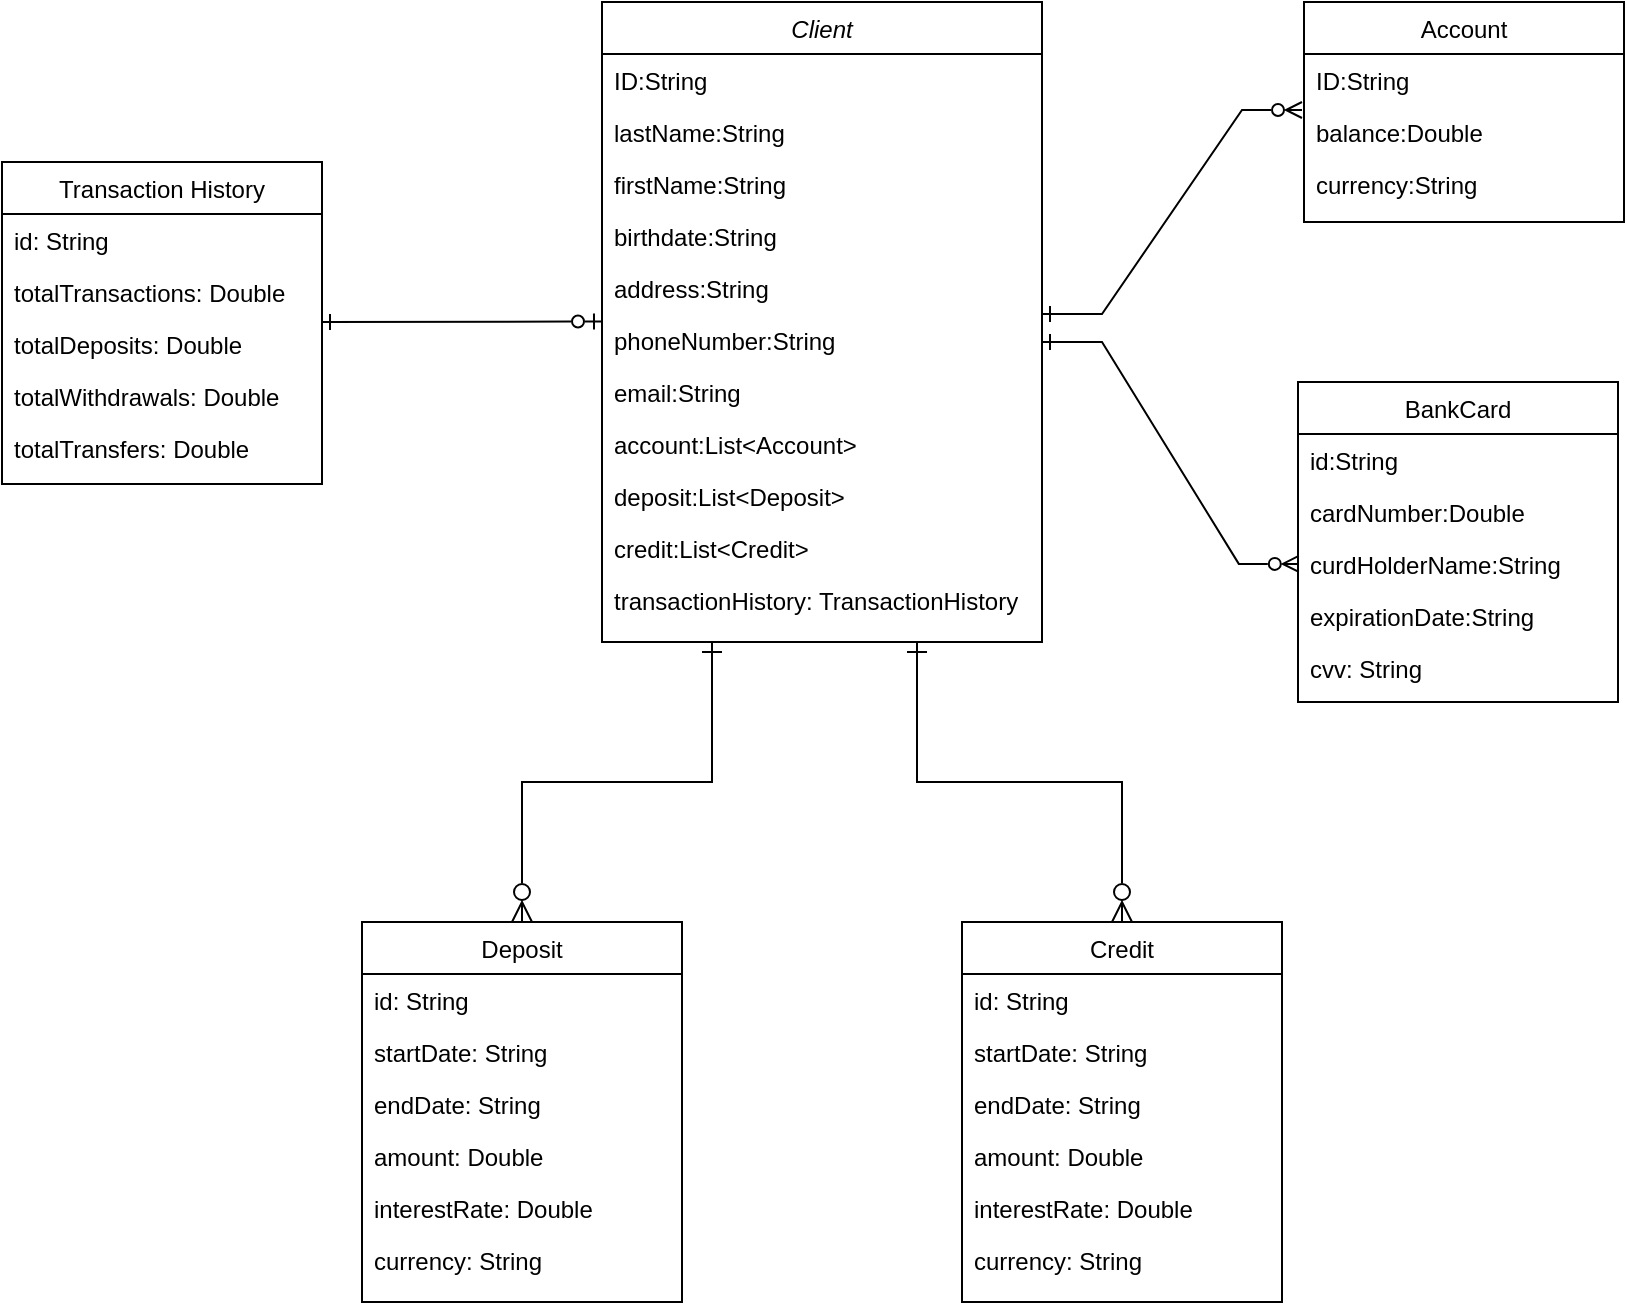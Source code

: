 <mxfile version="22.0.6" type="device">
  <diagram id="C5RBs43oDa-KdzZeNtuy" name="Page-1">
    <mxGraphModel dx="1489" dy="360" grid="1" gridSize="10" guides="1" tooltips="1" connect="1" arrows="1" fold="1" page="1" pageScale="1" pageWidth="827" pageHeight="1169" math="0" shadow="0">
      <root>
        <mxCell id="WIyWlLk6GJQsqaUBKTNV-0" />
        <mxCell id="WIyWlLk6GJQsqaUBKTNV-1" parent="WIyWlLk6GJQsqaUBKTNV-0" />
        <mxCell id="zkfFHV4jXpPFQw0GAbJ--0" value="Client" style="swimlane;fontStyle=2;align=center;verticalAlign=top;childLayout=stackLayout;horizontal=1;startSize=26;horizontalStack=0;resizeParent=1;resizeLast=0;collapsible=1;marginBottom=0;rounded=0;shadow=0;strokeWidth=1;" parent="WIyWlLk6GJQsqaUBKTNV-1" vertex="1">
          <mxGeometry x="220" y="490" width="220" height="320" as="geometry">
            <mxRectangle x="230" y="140" width="160" height="26" as="alternateBounds" />
          </mxGeometry>
        </mxCell>
        <mxCell id="zkfFHV4jXpPFQw0GAbJ--1" value="ID:String" style="text;align=left;verticalAlign=top;spacingLeft=4;spacingRight=4;overflow=hidden;rotatable=0;points=[[0,0.5],[1,0.5]];portConstraint=eastwest;" parent="zkfFHV4jXpPFQw0GAbJ--0" vertex="1">
          <mxGeometry y="26" width="220" height="26" as="geometry" />
        </mxCell>
        <mxCell id="zkfFHV4jXpPFQw0GAbJ--2" value="lastName:String" style="text;align=left;verticalAlign=top;spacingLeft=4;spacingRight=4;overflow=hidden;rotatable=0;points=[[0,0.5],[1,0.5]];portConstraint=eastwest;rounded=0;shadow=0;html=0;" parent="zkfFHV4jXpPFQw0GAbJ--0" vertex="1">
          <mxGeometry y="52" width="220" height="26" as="geometry" />
        </mxCell>
        <mxCell id="Ehd3RA8B9Q-kwoYgOd_b-2" value="firstName:String" style="text;align=left;verticalAlign=top;spacingLeft=4;spacingRight=4;overflow=hidden;rotatable=0;points=[[0,0.5],[1,0.5]];portConstraint=eastwest;rounded=0;shadow=0;html=0;" parent="zkfFHV4jXpPFQw0GAbJ--0" vertex="1">
          <mxGeometry y="78" width="220" height="26" as="geometry" />
        </mxCell>
        <mxCell id="Ehd3RA8B9Q-kwoYgOd_b-3" value="birthdate:String" style="text;align=left;verticalAlign=top;spacingLeft=4;spacingRight=4;overflow=hidden;rotatable=0;points=[[0,0.5],[1,0.5]];portConstraint=eastwest;rounded=0;shadow=0;html=0;" parent="zkfFHV4jXpPFQw0GAbJ--0" vertex="1">
          <mxGeometry y="104" width="220" height="26" as="geometry" />
        </mxCell>
        <mxCell id="Ehd3RA8B9Q-kwoYgOd_b-4" value="address:String" style="text;align=left;verticalAlign=top;spacingLeft=4;spacingRight=4;overflow=hidden;rotatable=0;points=[[0,0.5],[1,0.5]];portConstraint=eastwest;rounded=0;shadow=0;html=0;" parent="zkfFHV4jXpPFQw0GAbJ--0" vertex="1">
          <mxGeometry y="130" width="220" height="26" as="geometry" />
        </mxCell>
        <mxCell id="Ehd3RA8B9Q-kwoYgOd_b-5" value="phoneNumber:String&#xa;" style="text;align=left;verticalAlign=top;spacingLeft=4;spacingRight=4;overflow=hidden;rotatable=0;points=[[0,0.5],[1,0.5]];portConstraint=eastwest;rounded=0;shadow=0;html=0;" parent="zkfFHV4jXpPFQw0GAbJ--0" vertex="1">
          <mxGeometry y="156" width="220" height="26" as="geometry" />
        </mxCell>
        <mxCell id="Ehd3RA8B9Q-kwoYgOd_b-6" value="email:String" style="text;align=left;verticalAlign=top;spacingLeft=4;spacingRight=4;overflow=hidden;rotatable=0;points=[[0,0.5],[1,0.5]];portConstraint=eastwest;rounded=0;shadow=0;html=0;" parent="zkfFHV4jXpPFQw0GAbJ--0" vertex="1">
          <mxGeometry y="182" width="220" height="26" as="geometry" />
        </mxCell>
        <mxCell id="Ehd3RA8B9Q-kwoYgOd_b-9" value="account:List&lt;Account&gt;&#xa;" style="text;align=left;verticalAlign=top;spacingLeft=4;spacingRight=4;overflow=hidden;rotatable=0;points=[[0,0.5],[1,0.5]];portConstraint=eastwest;rounded=0;shadow=0;html=0;" parent="zkfFHV4jXpPFQw0GAbJ--0" vertex="1">
          <mxGeometry y="208" width="220" height="26" as="geometry" />
        </mxCell>
        <mxCell id="Ehd3RA8B9Q-kwoYgOd_b-7" value="deposit:List&lt;Deposit&gt;" style="text;align=left;verticalAlign=top;spacingLeft=4;spacingRight=4;overflow=hidden;rotatable=0;points=[[0,0.5],[1,0.5]];portConstraint=eastwest;rounded=0;shadow=0;html=0;" parent="zkfFHV4jXpPFQw0GAbJ--0" vertex="1">
          <mxGeometry y="234" width="220" height="26" as="geometry" />
        </mxCell>
        <mxCell id="Ehd3RA8B9Q-kwoYgOd_b-8" value="credit:List&lt;Credit&gt;" style="text;align=left;verticalAlign=top;spacingLeft=4;spacingRight=4;overflow=hidden;rotatable=0;points=[[0,0.5],[1,0.5]];portConstraint=eastwest;rounded=0;shadow=0;html=0;" parent="zkfFHV4jXpPFQw0GAbJ--0" vertex="1">
          <mxGeometry y="260" width="220" height="26" as="geometry" />
        </mxCell>
        <mxCell id="zkfFHV4jXpPFQw0GAbJ--3" value="transactionHistory: TransactionHistory" style="text;align=left;verticalAlign=top;spacingLeft=4;spacingRight=4;overflow=hidden;rotatable=0;points=[[0,0.5],[1,0.5]];portConstraint=eastwest;rounded=0;shadow=0;html=0;" parent="zkfFHV4jXpPFQw0GAbJ--0" vertex="1">
          <mxGeometry y="286" width="220" height="26" as="geometry" />
        </mxCell>
        <mxCell id="zkfFHV4jXpPFQw0GAbJ--17" value="Account" style="swimlane;fontStyle=0;align=center;verticalAlign=top;childLayout=stackLayout;horizontal=1;startSize=26;horizontalStack=0;resizeParent=1;resizeLast=0;collapsible=1;marginBottom=0;rounded=0;shadow=0;strokeWidth=1;" parent="WIyWlLk6GJQsqaUBKTNV-1" vertex="1">
          <mxGeometry x="571" y="490" width="160" height="110" as="geometry">
            <mxRectangle x="550" y="140" width="160" height="26" as="alternateBounds" />
          </mxGeometry>
        </mxCell>
        <mxCell id="zkfFHV4jXpPFQw0GAbJ--18" value="ID:String" style="text;align=left;verticalAlign=top;spacingLeft=4;spacingRight=4;overflow=hidden;rotatable=0;points=[[0,0.5],[1,0.5]];portConstraint=eastwest;" parent="zkfFHV4jXpPFQw0GAbJ--17" vertex="1">
          <mxGeometry y="26" width="160" height="26" as="geometry" />
        </mxCell>
        <mxCell id="zkfFHV4jXpPFQw0GAbJ--19" value="balance:Double" style="text;align=left;verticalAlign=top;spacingLeft=4;spacingRight=4;overflow=hidden;rotatable=0;points=[[0,0.5],[1,0.5]];portConstraint=eastwest;rounded=0;shadow=0;html=0;" parent="zkfFHV4jXpPFQw0GAbJ--17" vertex="1">
          <mxGeometry y="52" width="160" height="26" as="geometry" />
        </mxCell>
        <mxCell id="zkfFHV4jXpPFQw0GAbJ--21" value="currency:String" style="text;align=left;verticalAlign=top;spacingLeft=4;spacingRight=4;overflow=hidden;rotatable=0;points=[[0,0.5],[1,0.5]];portConstraint=eastwest;rounded=0;shadow=0;html=0;" parent="zkfFHV4jXpPFQw0GAbJ--17" vertex="1">
          <mxGeometry y="78" width="160" height="26" as="geometry" />
        </mxCell>
        <mxCell id="Ehd3RA8B9Q-kwoYgOd_b-22" value="Credit" style="swimlane;fontStyle=0;align=center;verticalAlign=top;childLayout=stackLayout;horizontal=1;startSize=26;horizontalStack=0;resizeParent=1;resizeLast=0;collapsible=1;marginBottom=0;rounded=0;shadow=0;strokeWidth=1;" parent="WIyWlLk6GJQsqaUBKTNV-1" vertex="1">
          <mxGeometry x="400" y="950" width="160" height="190" as="geometry">
            <mxRectangle x="550" y="140" width="160" height="26" as="alternateBounds" />
          </mxGeometry>
        </mxCell>
        <mxCell id="Ehd3RA8B9Q-kwoYgOd_b-23" value="id: String" style="text;align=left;verticalAlign=top;spacingLeft=4;spacingRight=4;overflow=hidden;rotatable=0;points=[[0,0.5],[1,0.5]];portConstraint=eastwest;" parent="Ehd3RA8B9Q-kwoYgOd_b-22" vertex="1">
          <mxGeometry y="26" width="160" height="26" as="geometry" />
        </mxCell>
        <mxCell id="kjXsgwascrdQYmjUazu2-12" value="startDate: String" style="text;align=left;verticalAlign=top;spacingLeft=4;spacingRight=4;overflow=hidden;rotatable=0;points=[[0,0.5],[1,0.5]];portConstraint=eastwest;rounded=0;shadow=0;html=0;" parent="Ehd3RA8B9Q-kwoYgOd_b-22" vertex="1">
          <mxGeometry y="52" width="160" height="26" as="geometry" />
        </mxCell>
        <mxCell id="kjXsgwascrdQYmjUazu2-13" value="endDate: String" style="text;align=left;verticalAlign=top;spacingLeft=4;spacingRight=4;overflow=hidden;rotatable=0;points=[[0,0.5],[1,0.5]];portConstraint=eastwest;rounded=0;shadow=0;html=0;" parent="Ehd3RA8B9Q-kwoYgOd_b-22" vertex="1">
          <mxGeometry y="78" width="160" height="26" as="geometry" />
        </mxCell>
        <mxCell id="kjXsgwascrdQYmjUazu2-14" value="amount: Double" style="text;align=left;verticalAlign=top;spacingLeft=4;spacingRight=4;overflow=hidden;rotatable=0;points=[[0,0.5],[1,0.5]];portConstraint=eastwest;rounded=0;shadow=0;html=0;" parent="Ehd3RA8B9Q-kwoYgOd_b-22" vertex="1">
          <mxGeometry y="104" width="160" height="26" as="geometry" />
        </mxCell>
        <mxCell id="kjXsgwascrdQYmjUazu2-15" value="interestRate: Double" style="text;align=left;verticalAlign=top;spacingLeft=4;spacingRight=4;overflow=hidden;rotatable=0;points=[[0,0.5],[1,0.5]];portConstraint=eastwest;" parent="Ehd3RA8B9Q-kwoYgOd_b-22" vertex="1">
          <mxGeometry y="130" width="160" height="26" as="geometry" />
        </mxCell>
        <mxCell id="kjXsgwascrdQYmjUazu2-16" value="currency: String" style="text;align=left;verticalAlign=top;spacingLeft=4;spacingRight=4;overflow=hidden;rotatable=0;points=[[0,0.5],[1,0.5]];portConstraint=eastwest;" parent="Ehd3RA8B9Q-kwoYgOd_b-22" vertex="1">
          <mxGeometry y="156" width="160" height="26" as="geometry" />
        </mxCell>
        <mxCell id="Ehd3RA8B9Q-kwoYgOd_b-36" value="Deposit" style="swimlane;fontStyle=0;align=center;verticalAlign=top;childLayout=stackLayout;horizontal=1;startSize=26;horizontalStack=0;resizeParent=1;resizeLast=0;collapsible=1;marginBottom=0;rounded=0;shadow=0;strokeWidth=1;" parent="WIyWlLk6GJQsqaUBKTNV-1" vertex="1">
          <mxGeometry x="100" y="950" width="160" height="190" as="geometry">
            <mxRectangle x="550" y="140" width="160" height="26" as="alternateBounds" />
          </mxGeometry>
        </mxCell>
        <mxCell id="Ehd3RA8B9Q-kwoYgOd_b-37" value="id: String" style="text;align=left;verticalAlign=top;spacingLeft=4;spacingRight=4;overflow=hidden;rotatable=0;points=[[0,0.5],[1,0.5]];portConstraint=eastwest;" parent="Ehd3RA8B9Q-kwoYgOd_b-36" vertex="1">
          <mxGeometry y="26" width="160" height="26" as="geometry" />
        </mxCell>
        <mxCell id="Ehd3RA8B9Q-kwoYgOd_b-38" value="startDate: String" style="text;align=left;verticalAlign=top;spacingLeft=4;spacingRight=4;overflow=hidden;rotatable=0;points=[[0,0.5],[1,0.5]];portConstraint=eastwest;rounded=0;shadow=0;html=0;" parent="Ehd3RA8B9Q-kwoYgOd_b-36" vertex="1">
          <mxGeometry y="52" width="160" height="26" as="geometry" />
        </mxCell>
        <mxCell id="Ehd3RA8B9Q-kwoYgOd_b-39" value="endDate: String" style="text;align=left;verticalAlign=top;spacingLeft=4;spacingRight=4;overflow=hidden;rotatable=0;points=[[0,0.5],[1,0.5]];portConstraint=eastwest;rounded=0;shadow=0;html=0;" parent="Ehd3RA8B9Q-kwoYgOd_b-36" vertex="1">
          <mxGeometry y="78" width="160" height="26" as="geometry" />
        </mxCell>
        <mxCell id="Ehd3RA8B9Q-kwoYgOd_b-40" value="amount: Double" style="text;align=left;verticalAlign=top;spacingLeft=4;spacingRight=4;overflow=hidden;rotatable=0;points=[[0,0.5],[1,0.5]];portConstraint=eastwest;rounded=0;shadow=0;html=0;" parent="Ehd3RA8B9Q-kwoYgOd_b-36" vertex="1">
          <mxGeometry y="104" width="160" height="26" as="geometry" />
        </mxCell>
        <mxCell id="Ehd3RA8B9Q-kwoYgOd_b-41" value="interestRate: Double" style="text;align=left;verticalAlign=top;spacingLeft=4;spacingRight=4;overflow=hidden;rotatable=0;points=[[0,0.5],[1,0.5]];portConstraint=eastwest;" parent="Ehd3RA8B9Q-kwoYgOd_b-36" vertex="1">
          <mxGeometry y="130" width="160" height="26" as="geometry" />
        </mxCell>
        <mxCell id="Ehd3RA8B9Q-kwoYgOd_b-42" value="currency: String" style="text;align=left;verticalAlign=top;spacingLeft=4;spacingRight=4;overflow=hidden;rotatable=0;points=[[0,0.5],[1,0.5]];portConstraint=eastwest;" parent="Ehd3RA8B9Q-kwoYgOd_b-36" vertex="1">
          <mxGeometry y="156" width="160" height="26" as="geometry" />
        </mxCell>
        <mxCell id="Ehd3RA8B9Q-kwoYgOd_b-47" value="Transaction History" style="swimlane;fontStyle=0;align=center;verticalAlign=top;childLayout=stackLayout;horizontal=1;startSize=26;horizontalStack=0;resizeParent=1;resizeLast=0;collapsible=1;marginBottom=0;rounded=0;shadow=0;strokeWidth=1;" parent="WIyWlLk6GJQsqaUBKTNV-1" vertex="1">
          <mxGeometry x="-80" y="570" width="160" height="161" as="geometry">
            <mxRectangle x="550" y="140" width="160" height="26" as="alternateBounds" />
          </mxGeometry>
        </mxCell>
        <mxCell id="Ehd3RA8B9Q-kwoYgOd_b-48" value="id: String" style="text;align=left;verticalAlign=top;spacingLeft=4;spacingRight=4;overflow=hidden;rotatable=0;points=[[0,0.5],[1,0.5]];portConstraint=eastwest;" parent="Ehd3RA8B9Q-kwoYgOd_b-47" vertex="1">
          <mxGeometry y="26" width="160" height="26" as="geometry" />
        </mxCell>
        <mxCell id="Ehd3RA8B9Q-kwoYgOd_b-49" value="totalTransactions: Double&#xa;" style="text;align=left;verticalAlign=top;spacingLeft=4;spacingRight=4;overflow=hidden;rotatable=0;points=[[0,0.5],[1,0.5]];portConstraint=eastwest;rounded=0;shadow=0;html=0;" parent="Ehd3RA8B9Q-kwoYgOd_b-47" vertex="1">
          <mxGeometry y="52" width="160" height="26" as="geometry" />
        </mxCell>
        <mxCell id="kjXsgwascrdQYmjUazu2-9" value="totalDeposits: Double&#xa;" style="text;align=left;verticalAlign=top;spacingLeft=4;spacingRight=4;overflow=hidden;rotatable=0;points=[[0,0.5],[1,0.5]];portConstraint=eastwest;rounded=0;shadow=0;html=0;" parent="Ehd3RA8B9Q-kwoYgOd_b-47" vertex="1">
          <mxGeometry y="78" width="160" height="26" as="geometry" />
        </mxCell>
        <mxCell id="kjXsgwascrdQYmjUazu2-10" value="totalWithdrawals: Double&#xa;" style="text;align=left;verticalAlign=top;spacingLeft=4;spacingRight=4;overflow=hidden;rotatable=0;points=[[0,0.5],[1,0.5]];portConstraint=eastwest;rounded=0;shadow=0;html=0;" parent="Ehd3RA8B9Q-kwoYgOd_b-47" vertex="1">
          <mxGeometry y="104" width="160" height="26" as="geometry" />
        </mxCell>
        <mxCell id="kjXsgwascrdQYmjUazu2-11" value="totalTransfers: Double&#xa;" style="text;align=left;verticalAlign=top;spacingLeft=4;spacingRight=4;overflow=hidden;rotatable=0;points=[[0,0.5],[1,0.5]];portConstraint=eastwest;rounded=0;shadow=0;html=0;" parent="Ehd3RA8B9Q-kwoYgOd_b-47" vertex="1">
          <mxGeometry y="130" width="160" height="26" as="geometry" />
        </mxCell>
        <mxCell id="kjXsgwascrdQYmjUazu2-2" value="BankCard" style="swimlane;fontStyle=0;align=center;verticalAlign=top;childLayout=stackLayout;horizontal=1;startSize=26;horizontalStack=0;resizeParent=1;resizeLast=0;collapsible=1;marginBottom=0;rounded=0;shadow=0;strokeWidth=1;" parent="WIyWlLk6GJQsqaUBKTNV-1" vertex="1">
          <mxGeometry x="568" y="680" width="160" height="160" as="geometry">
            <mxRectangle x="550" y="140" width="160" height="26" as="alternateBounds" />
          </mxGeometry>
        </mxCell>
        <mxCell id="kjXsgwascrdQYmjUazu2-3" value="id:String" style="text;align=left;verticalAlign=top;spacingLeft=4;spacingRight=4;overflow=hidden;rotatable=0;points=[[0,0.5],[1,0.5]];portConstraint=eastwest;" parent="kjXsgwascrdQYmjUazu2-2" vertex="1">
          <mxGeometry y="26" width="160" height="26" as="geometry" />
        </mxCell>
        <mxCell id="kjXsgwascrdQYmjUazu2-4" value="cardNumber:Double" style="text;align=left;verticalAlign=top;spacingLeft=4;spacingRight=4;overflow=hidden;rotatable=0;points=[[0,0.5],[1,0.5]];portConstraint=eastwest;rounded=0;shadow=0;html=0;" parent="kjXsgwascrdQYmjUazu2-2" vertex="1">
          <mxGeometry y="52" width="160" height="26" as="geometry" />
        </mxCell>
        <mxCell id="kjXsgwascrdQYmjUazu2-6" value="curdHolderName:String" style="text;align=left;verticalAlign=top;spacingLeft=4;spacingRight=4;overflow=hidden;rotatable=0;points=[[0,0.5],[1,0.5]];portConstraint=eastwest;rounded=0;shadow=0;html=0;" parent="kjXsgwascrdQYmjUazu2-2" vertex="1">
          <mxGeometry y="78" width="160" height="26" as="geometry" />
        </mxCell>
        <mxCell id="kjXsgwascrdQYmjUazu2-7" value="expirationDate:String" style="text;align=left;verticalAlign=top;spacingLeft=4;spacingRight=4;overflow=hidden;rotatable=0;points=[[0,0.5],[1,0.5]];portConstraint=eastwest;rounded=0;shadow=0;html=0;" parent="kjXsgwascrdQYmjUazu2-2" vertex="1">
          <mxGeometry y="104" width="160" height="26" as="geometry" />
        </mxCell>
        <mxCell id="kjXsgwascrdQYmjUazu2-8" value="cvv: String" style="text;align=left;verticalAlign=top;spacingLeft=4;spacingRight=4;overflow=hidden;rotatable=0;points=[[0,0.5],[1,0.5]];portConstraint=eastwest;rounded=0;shadow=0;html=0;" parent="kjXsgwascrdQYmjUazu2-2" vertex="1">
          <mxGeometry y="130" width="160" height="26" as="geometry" />
        </mxCell>
        <mxCell id="kjXsgwascrdQYmjUazu2-17" value="" style="endArrow=ERone;shadow=0;strokeWidth=1;rounded=0;endFill=0;edgeStyle=elbowEdgeStyle;elbow=vertical;exitX=0;exitY=-0.227;exitDx=0;exitDy=0;exitPerimeter=0;startArrow=ERzeroToOne;startFill=0;" parent="WIyWlLk6GJQsqaUBKTNV-1" edge="1">
          <mxGeometry x="0.5" y="41" relative="1" as="geometry">
            <mxPoint x="220" y="649.728" as="sourcePoint" />
            <mxPoint x="80.0" y="649.858" as="targetPoint" />
            <mxPoint x="-40" y="32" as="offset" />
          </mxGeometry>
        </mxCell>
        <mxCell id="kjXsgwascrdQYmjUazu2-18" value="" style="edgeStyle=entityRelationEdgeStyle;fontSize=12;html=1;endArrow=ERzeroToMany;endFill=0;rounded=0;startArrow=ERone;startFill=0;" parent="WIyWlLk6GJQsqaUBKTNV-1" edge="1">
          <mxGeometry width="100" height="100" relative="1" as="geometry">
            <mxPoint x="440" y="646" as="sourcePoint" />
            <mxPoint x="570" y="544" as="targetPoint" />
          </mxGeometry>
        </mxCell>
        <mxCell id="kjXsgwascrdQYmjUazu2-19" value="" style="edgeStyle=entityRelationEdgeStyle;fontSize=12;html=1;endArrow=ERzeroToMany;endFill=0;rounded=0;entryX=-0.01;entryY=0.113;entryDx=0;entryDy=0;entryPerimeter=0;startArrow=ERone;startFill=0;" parent="WIyWlLk6GJQsqaUBKTNV-1" edge="1">
          <mxGeometry width="100" height="100" relative="1" as="geometry">
            <mxPoint x="440" y="660" as="sourcePoint" />
            <mxPoint x="568.4" y="770.938" as="targetPoint" />
            <Array as="points">
              <mxPoint x="450" y="629" />
              <mxPoint x="540" y="708" />
              <mxPoint x="560" y="574" />
              <mxPoint x="530" y="699" />
              <mxPoint x="530" y="714" />
            </Array>
          </mxGeometry>
        </mxCell>
        <mxCell id="kjXsgwascrdQYmjUazu2-21" value="" style="edgeStyle=elbowEdgeStyle;elbow=vertical;endArrow=ERone;html=1;curved=0;rounded=0;endSize=8;startSize=8;exitX=0.5;exitY=0;exitDx=0;exitDy=0;entryX=0.25;entryY=1;entryDx=0;entryDy=0;endFill=0;startArrow=ERzeroToMany;startFill=0;" parent="WIyWlLk6GJQsqaUBKTNV-1" source="Ehd3RA8B9Q-kwoYgOd_b-36" target="zkfFHV4jXpPFQw0GAbJ--0" edge="1">
          <mxGeometry width="50" height="50" relative="1" as="geometry">
            <mxPoint x="300" y="870" as="sourcePoint" />
            <mxPoint x="350" y="820" as="targetPoint" />
          </mxGeometry>
        </mxCell>
        <mxCell id="kjXsgwascrdQYmjUazu2-22" value="" style="edgeStyle=elbowEdgeStyle;elbow=vertical;endArrow=ERone;html=1;curved=0;rounded=0;endSize=8;startSize=8;exitX=0.5;exitY=0;exitDx=0;exitDy=0;entryX=0.25;entryY=1;entryDx=0;entryDy=0;endFill=0;startArrow=ERzeroToMany;startFill=0;" parent="WIyWlLk6GJQsqaUBKTNV-1" source="Ehd3RA8B9Q-kwoYgOd_b-22" edge="1">
          <mxGeometry width="50" height="50" relative="1" as="geometry">
            <mxPoint x="282.5" y="950" as="sourcePoint" />
            <mxPoint x="377.5" y="810" as="targetPoint" />
          </mxGeometry>
        </mxCell>
      </root>
    </mxGraphModel>
  </diagram>
</mxfile>
